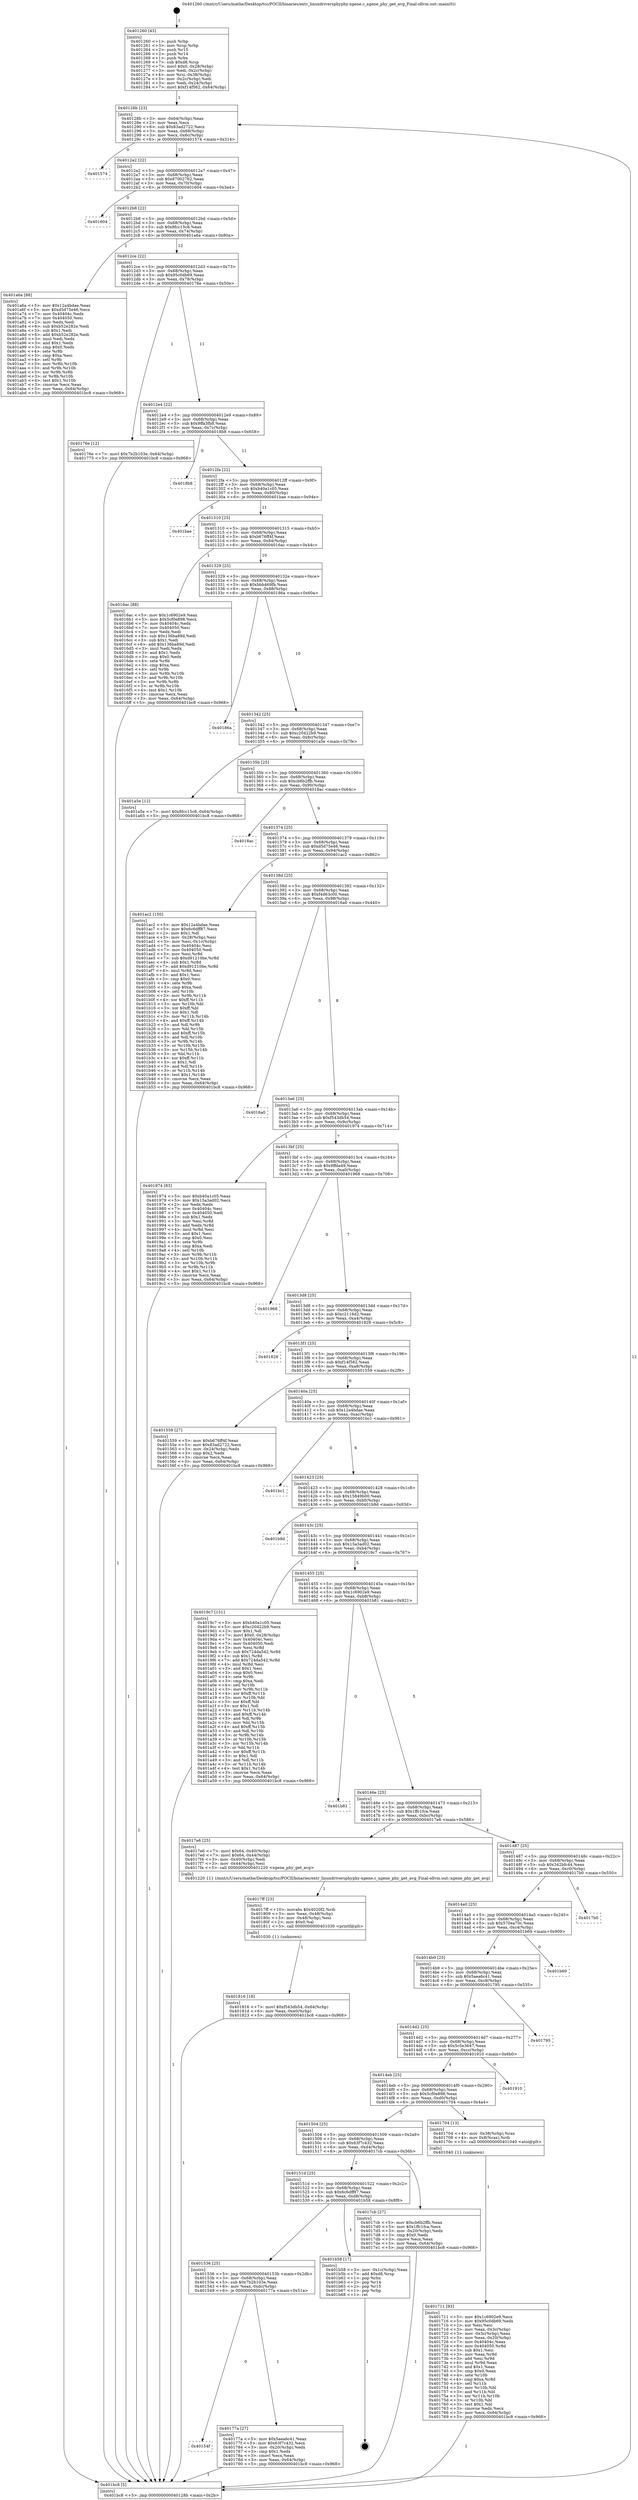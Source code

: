 digraph "0x401260" {
  label = "0x401260 (/mnt/c/Users/mathe/Desktop/tcc/POCII/binaries/extr_linuxdriversphyphy-xgene.c_xgene_phy_get_avg_Final-ollvm.out::main(0))"
  labelloc = "t"
  node[shape=record]

  Entry [label="",width=0.3,height=0.3,shape=circle,fillcolor=black,style=filled]
  "0x40128b" [label="{
     0x40128b [23]\l
     | [instrs]\l
     &nbsp;&nbsp;0x40128b \<+3\>: mov -0x64(%rbp),%eax\l
     &nbsp;&nbsp;0x40128e \<+2\>: mov %eax,%ecx\l
     &nbsp;&nbsp;0x401290 \<+6\>: sub $0x83ad2722,%ecx\l
     &nbsp;&nbsp;0x401296 \<+3\>: mov %eax,-0x68(%rbp)\l
     &nbsp;&nbsp;0x401299 \<+3\>: mov %ecx,-0x6c(%rbp)\l
     &nbsp;&nbsp;0x40129c \<+6\>: je 0000000000401574 \<main+0x314\>\l
  }"]
  "0x401574" [label="{
     0x401574\l
  }", style=dashed]
  "0x4012a2" [label="{
     0x4012a2 [22]\l
     | [instrs]\l
     &nbsp;&nbsp;0x4012a2 \<+5\>: jmp 00000000004012a7 \<main+0x47\>\l
     &nbsp;&nbsp;0x4012a7 \<+3\>: mov -0x68(%rbp),%eax\l
     &nbsp;&nbsp;0x4012aa \<+5\>: sub $0x87002762,%eax\l
     &nbsp;&nbsp;0x4012af \<+3\>: mov %eax,-0x70(%rbp)\l
     &nbsp;&nbsp;0x4012b2 \<+6\>: je 0000000000401604 \<main+0x3a4\>\l
  }"]
  Exit [label="",width=0.3,height=0.3,shape=circle,fillcolor=black,style=filled,peripheries=2]
  "0x401604" [label="{
     0x401604\l
  }", style=dashed]
  "0x4012b8" [label="{
     0x4012b8 [22]\l
     | [instrs]\l
     &nbsp;&nbsp;0x4012b8 \<+5\>: jmp 00000000004012bd \<main+0x5d\>\l
     &nbsp;&nbsp;0x4012bd \<+3\>: mov -0x68(%rbp),%eax\l
     &nbsp;&nbsp;0x4012c0 \<+5\>: sub $0x8fcc15c8,%eax\l
     &nbsp;&nbsp;0x4012c5 \<+3\>: mov %eax,-0x74(%rbp)\l
     &nbsp;&nbsp;0x4012c8 \<+6\>: je 0000000000401a6a \<main+0x80a\>\l
  }"]
  "0x401816" [label="{
     0x401816 [18]\l
     | [instrs]\l
     &nbsp;&nbsp;0x401816 \<+7\>: movl $0xf543db54,-0x64(%rbp)\l
     &nbsp;&nbsp;0x40181d \<+6\>: mov %eax,-0xe0(%rbp)\l
     &nbsp;&nbsp;0x401823 \<+5\>: jmp 0000000000401bc8 \<main+0x968\>\l
  }"]
  "0x401a6a" [label="{
     0x401a6a [88]\l
     | [instrs]\l
     &nbsp;&nbsp;0x401a6a \<+5\>: mov $0x12a4bdae,%eax\l
     &nbsp;&nbsp;0x401a6f \<+5\>: mov $0xd5d75e46,%ecx\l
     &nbsp;&nbsp;0x401a74 \<+7\>: mov 0x40404c,%edx\l
     &nbsp;&nbsp;0x401a7b \<+7\>: mov 0x404050,%esi\l
     &nbsp;&nbsp;0x401a82 \<+2\>: mov %edx,%edi\l
     &nbsp;&nbsp;0x401a84 \<+6\>: sub $0xb52e282e,%edi\l
     &nbsp;&nbsp;0x401a8a \<+3\>: sub $0x1,%edi\l
     &nbsp;&nbsp;0x401a8d \<+6\>: add $0xb52e282e,%edi\l
     &nbsp;&nbsp;0x401a93 \<+3\>: imul %edi,%edx\l
     &nbsp;&nbsp;0x401a96 \<+3\>: and $0x1,%edx\l
     &nbsp;&nbsp;0x401a99 \<+3\>: cmp $0x0,%edx\l
     &nbsp;&nbsp;0x401a9c \<+4\>: sete %r8b\l
     &nbsp;&nbsp;0x401aa0 \<+3\>: cmp $0xa,%esi\l
     &nbsp;&nbsp;0x401aa3 \<+4\>: setl %r9b\l
     &nbsp;&nbsp;0x401aa7 \<+3\>: mov %r8b,%r10b\l
     &nbsp;&nbsp;0x401aaa \<+3\>: and %r9b,%r10b\l
     &nbsp;&nbsp;0x401aad \<+3\>: xor %r9b,%r8b\l
     &nbsp;&nbsp;0x401ab0 \<+3\>: or %r8b,%r10b\l
     &nbsp;&nbsp;0x401ab3 \<+4\>: test $0x1,%r10b\l
     &nbsp;&nbsp;0x401ab7 \<+3\>: cmovne %ecx,%eax\l
     &nbsp;&nbsp;0x401aba \<+3\>: mov %eax,-0x64(%rbp)\l
     &nbsp;&nbsp;0x401abd \<+5\>: jmp 0000000000401bc8 \<main+0x968\>\l
  }"]
  "0x4012ce" [label="{
     0x4012ce [22]\l
     | [instrs]\l
     &nbsp;&nbsp;0x4012ce \<+5\>: jmp 00000000004012d3 \<main+0x73\>\l
     &nbsp;&nbsp;0x4012d3 \<+3\>: mov -0x68(%rbp),%eax\l
     &nbsp;&nbsp;0x4012d6 \<+5\>: sub $0x95c0db69,%eax\l
     &nbsp;&nbsp;0x4012db \<+3\>: mov %eax,-0x78(%rbp)\l
     &nbsp;&nbsp;0x4012de \<+6\>: je 000000000040176e \<main+0x50e\>\l
  }"]
  "0x4017ff" [label="{
     0x4017ff [23]\l
     | [instrs]\l
     &nbsp;&nbsp;0x4017ff \<+10\>: movabs $0x4020f2,%rdi\l
     &nbsp;&nbsp;0x401809 \<+3\>: mov %eax,-0x48(%rbp)\l
     &nbsp;&nbsp;0x40180c \<+3\>: mov -0x48(%rbp),%esi\l
     &nbsp;&nbsp;0x40180f \<+2\>: mov $0x0,%al\l
     &nbsp;&nbsp;0x401811 \<+5\>: call 0000000000401030 \<printf@plt\>\l
     | [calls]\l
     &nbsp;&nbsp;0x401030 \{1\} (unknown)\l
  }"]
  "0x40176e" [label="{
     0x40176e [12]\l
     | [instrs]\l
     &nbsp;&nbsp;0x40176e \<+7\>: movl $0x7b2b103e,-0x64(%rbp)\l
     &nbsp;&nbsp;0x401775 \<+5\>: jmp 0000000000401bc8 \<main+0x968\>\l
  }"]
  "0x4012e4" [label="{
     0x4012e4 [22]\l
     | [instrs]\l
     &nbsp;&nbsp;0x4012e4 \<+5\>: jmp 00000000004012e9 \<main+0x89\>\l
     &nbsp;&nbsp;0x4012e9 \<+3\>: mov -0x68(%rbp),%eax\l
     &nbsp;&nbsp;0x4012ec \<+5\>: sub $0x9ffa3fb8,%eax\l
     &nbsp;&nbsp;0x4012f1 \<+3\>: mov %eax,-0x7c(%rbp)\l
     &nbsp;&nbsp;0x4012f4 \<+6\>: je 00000000004018b8 \<main+0x658\>\l
  }"]
  "0x40154f" [label="{
     0x40154f\l
  }", style=dashed]
  "0x4018b8" [label="{
     0x4018b8\l
  }", style=dashed]
  "0x4012fa" [label="{
     0x4012fa [22]\l
     | [instrs]\l
     &nbsp;&nbsp;0x4012fa \<+5\>: jmp 00000000004012ff \<main+0x9f\>\l
     &nbsp;&nbsp;0x4012ff \<+3\>: mov -0x68(%rbp),%eax\l
     &nbsp;&nbsp;0x401302 \<+5\>: sub $0xb40a1c05,%eax\l
     &nbsp;&nbsp;0x401307 \<+3\>: mov %eax,-0x80(%rbp)\l
     &nbsp;&nbsp;0x40130a \<+6\>: je 0000000000401bae \<main+0x94e\>\l
  }"]
  "0x40177a" [label="{
     0x40177a [27]\l
     | [instrs]\l
     &nbsp;&nbsp;0x40177a \<+5\>: mov $0x5aea6c41,%eax\l
     &nbsp;&nbsp;0x40177f \<+5\>: mov $0x63f7c432,%ecx\l
     &nbsp;&nbsp;0x401784 \<+3\>: mov -0x20(%rbp),%edx\l
     &nbsp;&nbsp;0x401787 \<+3\>: cmp $0x1,%edx\l
     &nbsp;&nbsp;0x40178a \<+3\>: cmovl %ecx,%eax\l
     &nbsp;&nbsp;0x40178d \<+3\>: mov %eax,-0x64(%rbp)\l
     &nbsp;&nbsp;0x401790 \<+5\>: jmp 0000000000401bc8 \<main+0x968\>\l
  }"]
  "0x401bae" [label="{
     0x401bae\l
  }", style=dashed]
  "0x401310" [label="{
     0x401310 [25]\l
     | [instrs]\l
     &nbsp;&nbsp;0x401310 \<+5\>: jmp 0000000000401315 \<main+0xb5\>\l
     &nbsp;&nbsp;0x401315 \<+3\>: mov -0x68(%rbp),%eax\l
     &nbsp;&nbsp;0x401318 \<+5\>: sub $0xb676ff4f,%eax\l
     &nbsp;&nbsp;0x40131d \<+6\>: mov %eax,-0x84(%rbp)\l
     &nbsp;&nbsp;0x401323 \<+6\>: je 00000000004016ac \<main+0x44c\>\l
  }"]
  "0x401536" [label="{
     0x401536 [25]\l
     | [instrs]\l
     &nbsp;&nbsp;0x401536 \<+5\>: jmp 000000000040153b \<main+0x2db\>\l
     &nbsp;&nbsp;0x40153b \<+3\>: mov -0x68(%rbp),%eax\l
     &nbsp;&nbsp;0x40153e \<+5\>: sub $0x7b2b103e,%eax\l
     &nbsp;&nbsp;0x401543 \<+6\>: mov %eax,-0xdc(%rbp)\l
     &nbsp;&nbsp;0x401549 \<+6\>: je 000000000040177a \<main+0x51a\>\l
  }"]
  "0x4016ac" [label="{
     0x4016ac [88]\l
     | [instrs]\l
     &nbsp;&nbsp;0x4016ac \<+5\>: mov $0x1c6902e9,%eax\l
     &nbsp;&nbsp;0x4016b1 \<+5\>: mov $0x5cf0e898,%ecx\l
     &nbsp;&nbsp;0x4016b6 \<+7\>: mov 0x40404c,%edx\l
     &nbsp;&nbsp;0x4016bd \<+7\>: mov 0x404050,%esi\l
     &nbsp;&nbsp;0x4016c4 \<+2\>: mov %edx,%edi\l
     &nbsp;&nbsp;0x4016c6 \<+6\>: sub $0x136ba89d,%edi\l
     &nbsp;&nbsp;0x4016cc \<+3\>: sub $0x1,%edi\l
     &nbsp;&nbsp;0x4016cf \<+6\>: add $0x136ba89d,%edi\l
     &nbsp;&nbsp;0x4016d5 \<+3\>: imul %edi,%edx\l
     &nbsp;&nbsp;0x4016d8 \<+3\>: and $0x1,%edx\l
     &nbsp;&nbsp;0x4016db \<+3\>: cmp $0x0,%edx\l
     &nbsp;&nbsp;0x4016de \<+4\>: sete %r8b\l
     &nbsp;&nbsp;0x4016e2 \<+3\>: cmp $0xa,%esi\l
     &nbsp;&nbsp;0x4016e5 \<+4\>: setl %r9b\l
     &nbsp;&nbsp;0x4016e9 \<+3\>: mov %r8b,%r10b\l
     &nbsp;&nbsp;0x4016ec \<+3\>: and %r9b,%r10b\l
     &nbsp;&nbsp;0x4016ef \<+3\>: xor %r9b,%r8b\l
     &nbsp;&nbsp;0x4016f2 \<+3\>: or %r8b,%r10b\l
     &nbsp;&nbsp;0x4016f5 \<+4\>: test $0x1,%r10b\l
     &nbsp;&nbsp;0x4016f9 \<+3\>: cmovne %ecx,%eax\l
     &nbsp;&nbsp;0x4016fc \<+3\>: mov %eax,-0x64(%rbp)\l
     &nbsp;&nbsp;0x4016ff \<+5\>: jmp 0000000000401bc8 \<main+0x968\>\l
  }"]
  "0x401329" [label="{
     0x401329 [25]\l
     | [instrs]\l
     &nbsp;&nbsp;0x401329 \<+5\>: jmp 000000000040132e \<main+0xce\>\l
     &nbsp;&nbsp;0x40132e \<+3\>: mov -0x68(%rbp),%eax\l
     &nbsp;&nbsp;0x401331 \<+5\>: sub $0xbbb469fb,%eax\l
     &nbsp;&nbsp;0x401336 \<+6\>: mov %eax,-0x88(%rbp)\l
     &nbsp;&nbsp;0x40133c \<+6\>: je 000000000040186a \<main+0x60a\>\l
  }"]
  "0x401b58" [label="{
     0x401b58 [17]\l
     | [instrs]\l
     &nbsp;&nbsp;0x401b58 \<+3\>: mov -0x1c(%rbp),%eax\l
     &nbsp;&nbsp;0x401b5b \<+7\>: add $0xd8,%rsp\l
     &nbsp;&nbsp;0x401b62 \<+1\>: pop %rbx\l
     &nbsp;&nbsp;0x401b63 \<+2\>: pop %r14\l
     &nbsp;&nbsp;0x401b65 \<+2\>: pop %r15\l
     &nbsp;&nbsp;0x401b67 \<+1\>: pop %rbp\l
     &nbsp;&nbsp;0x401b68 \<+1\>: ret\l
  }"]
  "0x40186a" [label="{
     0x40186a\l
  }", style=dashed]
  "0x401342" [label="{
     0x401342 [25]\l
     | [instrs]\l
     &nbsp;&nbsp;0x401342 \<+5\>: jmp 0000000000401347 \<main+0xe7\>\l
     &nbsp;&nbsp;0x401347 \<+3\>: mov -0x68(%rbp),%eax\l
     &nbsp;&nbsp;0x40134a \<+5\>: sub $0xc20422b9,%eax\l
     &nbsp;&nbsp;0x40134f \<+6\>: mov %eax,-0x8c(%rbp)\l
     &nbsp;&nbsp;0x401355 \<+6\>: je 0000000000401a5e \<main+0x7fe\>\l
  }"]
  "0x40151d" [label="{
     0x40151d [25]\l
     | [instrs]\l
     &nbsp;&nbsp;0x40151d \<+5\>: jmp 0000000000401522 \<main+0x2c2\>\l
     &nbsp;&nbsp;0x401522 \<+3\>: mov -0x68(%rbp),%eax\l
     &nbsp;&nbsp;0x401525 \<+5\>: sub $0x6c6dff87,%eax\l
     &nbsp;&nbsp;0x40152a \<+6\>: mov %eax,-0xd8(%rbp)\l
     &nbsp;&nbsp;0x401530 \<+6\>: je 0000000000401b58 \<main+0x8f8\>\l
  }"]
  "0x401a5e" [label="{
     0x401a5e [12]\l
     | [instrs]\l
     &nbsp;&nbsp;0x401a5e \<+7\>: movl $0x8fcc15c8,-0x64(%rbp)\l
     &nbsp;&nbsp;0x401a65 \<+5\>: jmp 0000000000401bc8 \<main+0x968\>\l
  }"]
  "0x40135b" [label="{
     0x40135b [25]\l
     | [instrs]\l
     &nbsp;&nbsp;0x40135b \<+5\>: jmp 0000000000401360 \<main+0x100\>\l
     &nbsp;&nbsp;0x401360 \<+3\>: mov -0x68(%rbp),%eax\l
     &nbsp;&nbsp;0x401363 \<+5\>: sub $0xcb6b2ffb,%eax\l
     &nbsp;&nbsp;0x401368 \<+6\>: mov %eax,-0x90(%rbp)\l
     &nbsp;&nbsp;0x40136e \<+6\>: je 00000000004018ac \<main+0x64c\>\l
  }"]
  "0x4017cb" [label="{
     0x4017cb [27]\l
     | [instrs]\l
     &nbsp;&nbsp;0x4017cb \<+5\>: mov $0xcb6b2ffb,%eax\l
     &nbsp;&nbsp;0x4017d0 \<+5\>: mov $0x1ffc1fca,%ecx\l
     &nbsp;&nbsp;0x4017d5 \<+3\>: mov -0x20(%rbp),%edx\l
     &nbsp;&nbsp;0x4017d8 \<+3\>: cmp $0x0,%edx\l
     &nbsp;&nbsp;0x4017db \<+3\>: cmove %ecx,%eax\l
     &nbsp;&nbsp;0x4017de \<+3\>: mov %eax,-0x64(%rbp)\l
     &nbsp;&nbsp;0x4017e1 \<+5\>: jmp 0000000000401bc8 \<main+0x968\>\l
  }"]
  "0x4018ac" [label="{
     0x4018ac\l
  }", style=dashed]
  "0x401374" [label="{
     0x401374 [25]\l
     | [instrs]\l
     &nbsp;&nbsp;0x401374 \<+5\>: jmp 0000000000401379 \<main+0x119\>\l
     &nbsp;&nbsp;0x401379 \<+3\>: mov -0x68(%rbp),%eax\l
     &nbsp;&nbsp;0x40137c \<+5\>: sub $0xd5d75e46,%eax\l
     &nbsp;&nbsp;0x401381 \<+6\>: mov %eax,-0x94(%rbp)\l
     &nbsp;&nbsp;0x401387 \<+6\>: je 0000000000401ac2 \<main+0x862\>\l
  }"]
  "0x401711" [label="{
     0x401711 [93]\l
     | [instrs]\l
     &nbsp;&nbsp;0x401711 \<+5\>: mov $0x1c6902e9,%ecx\l
     &nbsp;&nbsp;0x401716 \<+5\>: mov $0x95c0db69,%edx\l
     &nbsp;&nbsp;0x40171b \<+2\>: xor %esi,%esi\l
     &nbsp;&nbsp;0x40171d \<+3\>: mov %eax,-0x3c(%rbp)\l
     &nbsp;&nbsp;0x401720 \<+3\>: mov -0x3c(%rbp),%eax\l
     &nbsp;&nbsp;0x401723 \<+3\>: mov %eax,-0x20(%rbp)\l
     &nbsp;&nbsp;0x401726 \<+7\>: mov 0x40404c,%eax\l
     &nbsp;&nbsp;0x40172d \<+8\>: mov 0x404050,%r8d\l
     &nbsp;&nbsp;0x401735 \<+3\>: sub $0x1,%esi\l
     &nbsp;&nbsp;0x401738 \<+3\>: mov %eax,%r9d\l
     &nbsp;&nbsp;0x40173b \<+3\>: add %esi,%r9d\l
     &nbsp;&nbsp;0x40173e \<+4\>: imul %r9d,%eax\l
     &nbsp;&nbsp;0x401742 \<+3\>: and $0x1,%eax\l
     &nbsp;&nbsp;0x401745 \<+3\>: cmp $0x0,%eax\l
     &nbsp;&nbsp;0x401748 \<+4\>: sete %r10b\l
     &nbsp;&nbsp;0x40174c \<+4\>: cmp $0xa,%r8d\l
     &nbsp;&nbsp;0x401750 \<+4\>: setl %r11b\l
     &nbsp;&nbsp;0x401754 \<+3\>: mov %r10b,%bl\l
     &nbsp;&nbsp;0x401757 \<+3\>: and %r11b,%bl\l
     &nbsp;&nbsp;0x40175a \<+3\>: xor %r11b,%r10b\l
     &nbsp;&nbsp;0x40175d \<+3\>: or %r10b,%bl\l
     &nbsp;&nbsp;0x401760 \<+3\>: test $0x1,%bl\l
     &nbsp;&nbsp;0x401763 \<+3\>: cmovne %edx,%ecx\l
     &nbsp;&nbsp;0x401766 \<+3\>: mov %ecx,-0x64(%rbp)\l
     &nbsp;&nbsp;0x401769 \<+5\>: jmp 0000000000401bc8 \<main+0x968\>\l
  }"]
  "0x401ac2" [label="{
     0x401ac2 [150]\l
     | [instrs]\l
     &nbsp;&nbsp;0x401ac2 \<+5\>: mov $0x12a4bdae,%eax\l
     &nbsp;&nbsp;0x401ac7 \<+5\>: mov $0x6c6dff87,%ecx\l
     &nbsp;&nbsp;0x401acc \<+2\>: mov $0x1,%dl\l
     &nbsp;&nbsp;0x401ace \<+3\>: mov -0x28(%rbp),%esi\l
     &nbsp;&nbsp;0x401ad1 \<+3\>: mov %esi,-0x1c(%rbp)\l
     &nbsp;&nbsp;0x401ad4 \<+7\>: mov 0x40404c,%esi\l
     &nbsp;&nbsp;0x401adb \<+7\>: mov 0x404050,%edi\l
     &nbsp;&nbsp;0x401ae2 \<+3\>: mov %esi,%r8d\l
     &nbsp;&nbsp;0x401ae5 \<+7\>: sub $0xd91210be,%r8d\l
     &nbsp;&nbsp;0x401aec \<+4\>: sub $0x1,%r8d\l
     &nbsp;&nbsp;0x401af0 \<+7\>: add $0xd91210be,%r8d\l
     &nbsp;&nbsp;0x401af7 \<+4\>: imul %r8d,%esi\l
     &nbsp;&nbsp;0x401afb \<+3\>: and $0x1,%esi\l
     &nbsp;&nbsp;0x401afe \<+3\>: cmp $0x0,%esi\l
     &nbsp;&nbsp;0x401b01 \<+4\>: sete %r9b\l
     &nbsp;&nbsp;0x401b05 \<+3\>: cmp $0xa,%edi\l
     &nbsp;&nbsp;0x401b08 \<+4\>: setl %r10b\l
     &nbsp;&nbsp;0x401b0c \<+3\>: mov %r9b,%r11b\l
     &nbsp;&nbsp;0x401b0f \<+4\>: xor $0xff,%r11b\l
     &nbsp;&nbsp;0x401b13 \<+3\>: mov %r10b,%bl\l
     &nbsp;&nbsp;0x401b16 \<+3\>: xor $0xff,%bl\l
     &nbsp;&nbsp;0x401b19 \<+3\>: xor $0x1,%dl\l
     &nbsp;&nbsp;0x401b1c \<+3\>: mov %r11b,%r14b\l
     &nbsp;&nbsp;0x401b1f \<+4\>: and $0xff,%r14b\l
     &nbsp;&nbsp;0x401b23 \<+3\>: and %dl,%r9b\l
     &nbsp;&nbsp;0x401b26 \<+3\>: mov %bl,%r15b\l
     &nbsp;&nbsp;0x401b29 \<+4\>: and $0xff,%r15b\l
     &nbsp;&nbsp;0x401b2d \<+3\>: and %dl,%r10b\l
     &nbsp;&nbsp;0x401b30 \<+3\>: or %r9b,%r14b\l
     &nbsp;&nbsp;0x401b33 \<+3\>: or %r10b,%r15b\l
     &nbsp;&nbsp;0x401b36 \<+3\>: xor %r15b,%r14b\l
     &nbsp;&nbsp;0x401b39 \<+3\>: or %bl,%r11b\l
     &nbsp;&nbsp;0x401b3c \<+4\>: xor $0xff,%r11b\l
     &nbsp;&nbsp;0x401b40 \<+3\>: or $0x1,%dl\l
     &nbsp;&nbsp;0x401b43 \<+3\>: and %dl,%r11b\l
     &nbsp;&nbsp;0x401b46 \<+3\>: or %r11b,%r14b\l
     &nbsp;&nbsp;0x401b49 \<+4\>: test $0x1,%r14b\l
     &nbsp;&nbsp;0x401b4d \<+3\>: cmovne %ecx,%eax\l
     &nbsp;&nbsp;0x401b50 \<+3\>: mov %eax,-0x64(%rbp)\l
     &nbsp;&nbsp;0x401b53 \<+5\>: jmp 0000000000401bc8 \<main+0x968\>\l
  }"]
  "0x40138d" [label="{
     0x40138d [25]\l
     | [instrs]\l
     &nbsp;&nbsp;0x40138d \<+5\>: jmp 0000000000401392 \<main+0x132\>\l
     &nbsp;&nbsp;0x401392 \<+3\>: mov -0x68(%rbp),%eax\l
     &nbsp;&nbsp;0x401395 \<+5\>: sub $0xf4d63c00,%eax\l
     &nbsp;&nbsp;0x40139a \<+6\>: mov %eax,-0x98(%rbp)\l
     &nbsp;&nbsp;0x4013a0 \<+6\>: je 00000000004016a0 \<main+0x440\>\l
  }"]
  "0x401504" [label="{
     0x401504 [25]\l
     | [instrs]\l
     &nbsp;&nbsp;0x401504 \<+5\>: jmp 0000000000401509 \<main+0x2a9\>\l
     &nbsp;&nbsp;0x401509 \<+3\>: mov -0x68(%rbp),%eax\l
     &nbsp;&nbsp;0x40150c \<+5\>: sub $0x63f7c432,%eax\l
     &nbsp;&nbsp;0x401511 \<+6\>: mov %eax,-0xd4(%rbp)\l
     &nbsp;&nbsp;0x401517 \<+6\>: je 00000000004017cb \<main+0x56b\>\l
  }"]
  "0x4016a0" [label="{
     0x4016a0\l
  }", style=dashed]
  "0x4013a6" [label="{
     0x4013a6 [25]\l
     | [instrs]\l
     &nbsp;&nbsp;0x4013a6 \<+5\>: jmp 00000000004013ab \<main+0x14b\>\l
     &nbsp;&nbsp;0x4013ab \<+3\>: mov -0x68(%rbp),%eax\l
     &nbsp;&nbsp;0x4013ae \<+5\>: sub $0xf543db54,%eax\l
     &nbsp;&nbsp;0x4013b3 \<+6\>: mov %eax,-0x9c(%rbp)\l
     &nbsp;&nbsp;0x4013b9 \<+6\>: je 0000000000401974 \<main+0x714\>\l
  }"]
  "0x401704" [label="{
     0x401704 [13]\l
     | [instrs]\l
     &nbsp;&nbsp;0x401704 \<+4\>: mov -0x38(%rbp),%rax\l
     &nbsp;&nbsp;0x401708 \<+4\>: mov 0x8(%rax),%rdi\l
     &nbsp;&nbsp;0x40170c \<+5\>: call 0000000000401040 \<atoi@plt\>\l
     | [calls]\l
     &nbsp;&nbsp;0x401040 \{1\} (unknown)\l
  }"]
  "0x401974" [label="{
     0x401974 [83]\l
     | [instrs]\l
     &nbsp;&nbsp;0x401974 \<+5\>: mov $0xb40a1c05,%eax\l
     &nbsp;&nbsp;0x401979 \<+5\>: mov $0x15a3ad02,%ecx\l
     &nbsp;&nbsp;0x40197e \<+2\>: xor %edx,%edx\l
     &nbsp;&nbsp;0x401980 \<+7\>: mov 0x40404c,%esi\l
     &nbsp;&nbsp;0x401987 \<+7\>: mov 0x404050,%edi\l
     &nbsp;&nbsp;0x40198e \<+3\>: sub $0x1,%edx\l
     &nbsp;&nbsp;0x401991 \<+3\>: mov %esi,%r8d\l
     &nbsp;&nbsp;0x401994 \<+3\>: add %edx,%r8d\l
     &nbsp;&nbsp;0x401997 \<+4\>: imul %r8d,%esi\l
     &nbsp;&nbsp;0x40199b \<+3\>: and $0x1,%esi\l
     &nbsp;&nbsp;0x40199e \<+3\>: cmp $0x0,%esi\l
     &nbsp;&nbsp;0x4019a1 \<+4\>: sete %r9b\l
     &nbsp;&nbsp;0x4019a5 \<+3\>: cmp $0xa,%edi\l
     &nbsp;&nbsp;0x4019a8 \<+4\>: setl %r10b\l
     &nbsp;&nbsp;0x4019ac \<+3\>: mov %r9b,%r11b\l
     &nbsp;&nbsp;0x4019af \<+3\>: and %r10b,%r11b\l
     &nbsp;&nbsp;0x4019b2 \<+3\>: xor %r10b,%r9b\l
     &nbsp;&nbsp;0x4019b5 \<+3\>: or %r9b,%r11b\l
     &nbsp;&nbsp;0x4019b8 \<+4\>: test $0x1,%r11b\l
     &nbsp;&nbsp;0x4019bc \<+3\>: cmovne %ecx,%eax\l
     &nbsp;&nbsp;0x4019bf \<+3\>: mov %eax,-0x64(%rbp)\l
     &nbsp;&nbsp;0x4019c2 \<+5\>: jmp 0000000000401bc8 \<main+0x968\>\l
  }"]
  "0x4013bf" [label="{
     0x4013bf [25]\l
     | [instrs]\l
     &nbsp;&nbsp;0x4013bf \<+5\>: jmp 00000000004013c4 \<main+0x164\>\l
     &nbsp;&nbsp;0x4013c4 \<+3\>: mov -0x68(%rbp),%eax\l
     &nbsp;&nbsp;0x4013c7 \<+5\>: sub $0x9ffda49,%eax\l
     &nbsp;&nbsp;0x4013cc \<+6\>: mov %eax,-0xa0(%rbp)\l
     &nbsp;&nbsp;0x4013d2 \<+6\>: je 0000000000401968 \<main+0x708\>\l
  }"]
  "0x4014eb" [label="{
     0x4014eb [25]\l
     | [instrs]\l
     &nbsp;&nbsp;0x4014eb \<+5\>: jmp 00000000004014f0 \<main+0x290\>\l
     &nbsp;&nbsp;0x4014f0 \<+3\>: mov -0x68(%rbp),%eax\l
     &nbsp;&nbsp;0x4014f3 \<+5\>: sub $0x5cf0e898,%eax\l
     &nbsp;&nbsp;0x4014f8 \<+6\>: mov %eax,-0xd0(%rbp)\l
     &nbsp;&nbsp;0x4014fe \<+6\>: je 0000000000401704 \<main+0x4a4\>\l
  }"]
  "0x401968" [label="{
     0x401968\l
  }", style=dashed]
  "0x4013d8" [label="{
     0x4013d8 [25]\l
     | [instrs]\l
     &nbsp;&nbsp;0x4013d8 \<+5\>: jmp 00000000004013dd \<main+0x17d\>\l
     &nbsp;&nbsp;0x4013dd \<+3\>: mov -0x68(%rbp),%eax\l
     &nbsp;&nbsp;0x4013e0 \<+5\>: sub $0xc2116d2,%eax\l
     &nbsp;&nbsp;0x4013e5 \<+6\>: mov %eax,-0xa4(%rbp)\l
     &nbsp;&nbsp;0x4013eb \<+6\>: je 0000000000401828 \<main+0x5c8\>\l
  }"]
  "0x401910" [label="{
     0x401910\l
  }", style=dashed]
  "0x401828" [label="{
     0x401828\l
  }", style=dashed]
  "0x4013f1" [label="{
     0x4013f1 [25]\l
     | [instrs]\l
     &nbsp;&nbsp;0x4013f1 \<+5\>: jmp 00000000004013f6 \<main+0x196\>\l
     &nbsp;&nbsp;0x4013f6 \<+3\>: mov -0x68(%rbp),%eax\l
     &nbsp;&nbsp;0x4013f9 \<+5\>: sub $0xf14f562,%eax\l
     &nbsp;&nbsp;0x4013fe \<+6\>: mov %eax,-0xa8(%rbp)\l
     &nbsp;&nbsp;0x401404 \<+6\>: je 0000000000401559 \<main+0x2f9\>\l
  }"]
  "0x4014d2" [label="{
     0x4014d2 [25]\l
     | [instrs]\l
     &nbsp;&nbsp;0x4014d2 \<+5\>: jmp 00000000004014d7 \<main+0x277\>\l
     &nbsp;&nbsp;0x4014d7 \<+3\>: mov -0x68(%rbp),%eax\l
     &nbsp;&nbsp;0x4014da \<+5\>: sub $0x5c5e3647,%eax\l
     &nbsp;&nbsp;0x4014df \<+6\>: mov %eax,-0xcc(%rbp)\l
     &nbsp;&nbsp;0x4014e5 \<+6\>: je 0000000000401910 \<main+0x6b0\>\l
  }"]
  "0x401559" [label="{
     0x401559 [27]\l
     | [instrs]\l
     &nbsp;&nbsp;0x401559 \<+5\>: mov $0xb676ff4f,%eax\l
     &nbsp;&nbsp;0x40155e \<+5\>: mov $0x83ad2722,%ecx\l
     &nbsp;&nbsp;0x401563 \<+3\>: mov -0x24(%rbp),%edx\l
     &nbsp;&nbsp;0x401566 \<+3\>: cmp $0x2,%edx\l
     &nbsp;&nbsp;0x401569 \<+3\>: cmovne %ecx,%eax\l
     &nbsp;&nbsp;0x40156c \<+3\>: mov %eax,-0x64(%rbp)\l
     &nbsp;&nbsp;0x40156f \<+5\>: jmp 0000000000401bc8 \<main+0x968\>\l
  }"]
  "0x40140a" [label="{
     0x40140a [25]\l
     | [instrs]\l
     &nbsp;&nbsp;0x40140a \<+5\>: jmp 000000000040140f \<main+0x1af\>\l
     &nbsp;&nbsp;0x40140f \<+3\>: mov -0x68(%rbp),%eax\l
     &nbsp;&nbsp;0x401412 \<+5\>: sub $0x12a4bdae,%eax\l
     &nbsp;&nbsp;0x401417 \<+6\>: mov %eax,-0xac(%rbp)\l
     &nbsp;&nbsp;0x40141d \<+6\>: je 0000000000401bc1 \<main+0x961\>\l
  }"]
  "0x401bc8" [label="{
     0x401bc8 [5]\l
     | [instrs]\l
     &nbsp;&nbsp;0x401bc8 \<+5\>: jmp 000000000040128b \<main+0x2b\>\l
  }"]
  "0x401260" [label="{
     0x401260 [43]\l
     | [instrs]\l
     &nbsp;&nbsp;0x401260 \<+1\>: push %rbp\l
     &nbsp;&nbsp;0x401261 \<+3\>: mov %rsp,%rbp\l
     &nbsp;&nbsp;0x401264 \<+2\>: push %r15\l
     &nbsp;&nbsp;0x401266 \<+2\>: push %r14\l
     &nbsp;&nbsp;0x401268 \<+1\>: push %rbx\l
     &nbsp;&nbsp;0x401269 \<+7\>: sub $0xd8,%rsp\l
     &nbsp;&nbsp;0x401270 \<+7\>: movl $0x0,-0x28(%rbp)\l
     &nbsp;&nbsp;0x401277 \<+3\>: mov %edi,-0x2c(%rbp)\l
     &nbsp;&nbsp;0x40127a \<+4\>: mov %rsi,-0x38(%rbp)\l
     &nbsp;&nbsp;0x40127e \<+3\>: mov -0x2c(%rbp),%edi\l
     &nbsp;&nbsp;0x401281 \<+3\>: mov %edi,-0x24(%rbp)\l
     &nbsp;&nbsp;0x401284 \<+7\>: movl $0xf14f562,-0x64(%rbp)\l
  }"]
  "0x401795" [label="{
     0x401795\l
  }", style=dashed]
  "0x401bc1" [label="{
     0x401bc1\l
  }", style=dashed]
  "0x401423" [label="{
     0x401423 [25]\l
     | [instrs]\l
     &nbsp;&nbsp;0x401423 \<+5\>: jmp 0000000000401428 \<main+0x1c8\>\l
     &nbsp;&nbsp;0x401428 \<+3\>: mov -0x68(%rbp),%eax\l
     &nbsp;&nbsp;0x40142b \<+5\>: sub $0x15849b00,%eax\l
     &nbsp;&nbsp;0x401430 \<+6\>: mov %eax,-0xb0(%rbp)\l
     &nbsp;&nbsp;0x401436 \<+6\>: je 0000000000401b9d \<main+0x93d\>\l
  }"]
  "0x4014b9" [label="{
     0x4014b9 [25]\l
     | [instrs]\l
     &nbsp;&nbsp;0x4014b9 \<+5\>: jmp 00000000004014be \<main+0x25e\>\l
     &nbsp;&nbsp;0x4014be \<+3\>: mov -0x68(%rbp),%eax\l
     &nbsp;&nbsp;0x4014c1 \<+5\>: sub $0x5aea6c41,%eax\l
     &nbsp;&nbsp;0x4014c6 \<+6\>: mov %eax,-0xc8(%rbp)\l
     &nbsp;&nbsp;0x4014cc \<+6\>: je 0000000000401795 \<main+0x535\>\l
  }"]
  "0x401b9d" [label="{
     0x401b9d\l
  }", style=dashed]
  "0x40143c" [label="{
     0x40143c [25]\l
     | [instrs]\l
     &nbsp;&nbsp;0x40143c \<+5\>: jmp 0000000000401441 \<main+0x1e1\>\l
     &nbsp;&nbsp;0x401441 \<+3\>: mov -0x68(%rbp),%eax\l
     &nbsp;&nbsp;0x401444 \<+5\>: sub $0x15a3ad02,%eax\l
     &nbsp;&nbsp;0x401449 \<+6\>: mov %eax,-0xb4(%rbp)\l
     &nbsp;&nbsp;0x40144f \<+6\>: je 00000000004019c7 \<main+0x767\>\l
  }"]
  "0x401b69" [label="{
     0x401b69\l
  }", style=dashed]
  "0x4019c7" [label="{
     0x4019c7 [151]\l
     | [instrs]\l
     &nbsp;&nbsp;0x4019c7 \<+5\>: mov $0xb40a1c05,%eax\l
     &nbsp;&nbsp;0x4019cc \<+5\>: mov $0xc20422b9,%ecx\l
     &nbsp;&nbsp;0x4019d1 \<+2\>: mov $0x1,%dl\l
     &nbsp;&nbsp;0x4019d3 \<+7\>: movl $0x0,-0x28(%rbp)\l
     &nbsp;&nbsp;0x4019da \<+7\>: mov 0x40404c,%esi\l
     &nbsp;&nbsp;0x4019e1 \<+7\>: mov 0x404050,%edi\l
     &nbsp;&nbsp;0x4019e8 \<+3\>: mov %esi,%r8d\l
     &nbsp;&nbsp;0x4019eb \<+7\>: sub $0x724da542,%r8d\l
     &nbsp;&nbsp;0x4019f2 \<+4\>: sub $0x1,%r8d\l
     &nbsp;&nbsp;0x4019f6 \<+7\>: add $0x724da542,%r8d\l
     &nbsp;&nbsp;0x4019fd \<+4\>: imul %r8d,%esi\l
     &nbsp;&nbsp;0x401a01 \<+3\>: and $0x1,%esi\l
     &nbsp;&nbsp;0x401a04 \<+3\>: cmp $0x0,%esi\l
     &nbsp;&nbsp;0x401a07 \<+4\>: sete %r9b\l
     &nbsp;&nbsp;0x401a0b \<+3\>: cmp $0xa,%edi\l
     &nbsp;&nbsp;0x401a0e \<+4\>: setl %r10b\l
     &nbsp;&nbsp;0x401a12 \<+3\>: mov %r9b,%r11b\l
     &nbsp;&nbsp;0x401a15 \<+4\>: xor $0xff,%r11b\l
     &nbsp;&nbsp;0x401a19 \<+3\>: mov %r10b,%bl\l
     &nbsp;&nbsp;0x401a1c \<+3\>: xor $0xff,%bl\l
     &nbsp;&nbsp;0x401a1f \<+3\>: xor $0x1,%dl\l
     &nbsp;&nbsp;0x401a22 \<+3\>: mov %r11b,%r14b\l
     &nbsp;&nbsp;0x401a25 \<+4\>: and $0xff,%r14b\l
     &nbsp;&nbsp;0x401a29 \<+3\>: and %dl,%r9b\l
     &nbsp;&nbsp;0x401a2c \<+3\>: mov %bl,%r15b\l
     &nbsp;&nbsp;0x401a2f \<+4\>: and $0xff,%r15b\l
     &nbsp;&nbsp;0x401a33 \<+3\>: and %dl,%r10b\l
     &nbsp;&nbsp;0x401a36 \<+3\>: or %r9b,%r14b\l
     &nbsp;&nbsp;0x401a39 \<+3\>: or %r10b,%r15b\l
     &nbsp;&nbsp;0x401a3c \<+3\>: xor %r15b,%r14b\l
     &nbsp;&nbsp;0x401a3f \<+3\>: or %bl,%r11b\l
     &nbsp;&nbsp;0x401a42 \<+4\>: xor $0xff,%r11b\l
     &nbsp;&nbsp;0x401a46 \<+3\>: or $0x1,%dl\l
     &nbsp;&nbsp;0x401a49 \<+3\>: and %dl,%r11b\l
     &nbsp;&nbsp;0x401a4c \<+3\>: or %r11b,%r14b\l
     &nbsp;&nbsp;0x401a4f \<+4\>: test $0x1,%r14b\l
     &nbsp;&nbsp;0x401a53 \<+3\>: cmovne %ecx,%eax\l
     &nbsp;&nbsp;0x401a56 \<+3\>: mov %eax,-0x64(%rbp)\l
     &nbsp;&nbsp;0x401a59 \<+5\>: jmp 0000000000401bc8 \<main+0x968\>\l
  }"]
  "0x401455" [label="{
     0x401455 [25]\l
     | [instrs]\l
     &nbsp;&nbsp;0x401455 \<+5\>: jmp 000000000040145a \<main+0x1fa\>\l
     &nbsp;&nbsp;0x40145a \<+3\>: mov -0x68(%rbp),%eax\l
     &nbsp;&nbsp;0x40145d \<+5\>: sub $0x1c6902e9,%eax\l
     &nbsp;&nbsp;0x401462 \<+6\>: mov %eax,-0xb8(%rbp)\l
     &nbsp;&nbsp;0x401468 \<+6\>: je 0000000000401b81 \<main+0x921\>\l
  }"]
  "0x4014a0" [label="{
     0x4014a0 [25]\l
     | [instrs]\l
     &nbsp;&nbsp;0x4014a0 \<+5\>: jmp 00000000004014a5 \<main+0x245\>\l
     &nbsp;&nbsp;0x4014a5 \<+3\>: mov -0x68(%rbp),%eax\l
     &nbsp;&nbsp;0x4014a8 \<+5\>: sub $0x570ea70c,%eax\l
     &nbsp;&nbsp;0x4014ad \<+6\>: mov %eax,-0xc4(%rbp)\l
     &nbsp;&nbsp;0x4014b3 \<+6\>: je 0000000000401b69 \<main+0x909\>\l
  }"]
  "0x401b81" [label="{
     0x401b81\l
  }", style=dashed]
  "0x40146e" [label="{
     0x40146e [25]\l
     | [instrs]\l
     &nbsp;&nbsp;0x40146e \<+5\>: jmp 0000000000401473 \<main+0x213\>\l
     &nbsp;&nbsp;0x401473 \<+3\>: mov -0x68(%rbp),%eax\l
     &nbsp;&nbsp;0x401476 \<+5\>: sub $0x1ffc1fca,%eax\l
     &nbsp;&nbsp;0x40147b \<+6\>: mov %eax,-0xbc(%rbp)\l
     &nbsp;&nbsp;0x401481 \<+6\>: je 00000000004017e6 \<main+0x586\>\l
  }"]
  "0x4017b0" [label="{
     0x4017b0\l
  }", style=dashed]
  "0x4017e6" [label="{
     0x4017e6 [25]\l
     | [instrs]\l
     &nbsp;&nbsp;0x4017e6 \<+7\>: movl $0x64,-0x40(%rbp)\l
     &nbsp;&nbsp;0x4017ed \<+7\>: movl $0x64,-0x44(%rbp)\l
     &nbsp;&nbsp;0x4017f4 \<+3\>: mov -0x40(%rbp),%edi\l
     &nbsp;&nbsp;0x4017f7 \<+3\>: mov -0x44(%rbp),%esi\l
     &nbsp;&nbsp;0x4017fa \<+5\>: call 0000000000401220 \<xgene_phy_get_avg\>\l
     | [calls]\l
     &nbsp;&nbsp;0x401220 \{1\} (/mnt/c/Users/mathe/Desktop/tcc/POCII/binaries/extr_linuxdriversphyphy-xgene.c_xgene_phy_get_avg_Final-ollvm.out::xgene_phy_get_avg)\l
  }"]
  "0x401487" [label="{
     0x401487 [25]\l
     | [instrs]\l
     &nbsp;&nbsp;0x401487 \<+5\>: jmp 000000000040148c \<main+0x22c\>\l
     &nbsp;&nbsp;0x40148c \<+3\>: mov -0x68(%rbp),%eax\l
     &nbsp;&nbsp;0x40148f \<+5\>: sub $0x342bfc44,%eax\l
     &nbsp;&nbsp;0x401494 \<+6\>: mov %eax,-0xc0(%rbp)\l
     &nbsp;&nbsp;0x40149a \<+6\>: je 00000000004017b0 \<main+0x550\>\l
  }"]
  Entry -> "0x401260" [label=" 1"]
  "0x40128b" -> "0x401574" [label=" 0"]
  "0x40128b" -> "0x4012a2" [label=" 13"]
  "0x401b58" -> Exit [label=" 1"]
  "0x4012a2" -> "0x401604" [label=" 0"]
  "0x4012a2" -> "0x4012b8" [label=" 13"]
  "0x401ac2" -> "0x401bc8" [label=" 1"]
  "0x4012b8" -> "0x401a6a" [label=" 1"]
  "0x4012b8" -> "0x4012ce" [label=" 12"]
  "0x401a6a" -> "0x401bc8" [label=" 1"]
  "0x4012ce" -> "0x40176e" [label=" 1"]
  "0x4012ce" -> "0x4012e4" [label=" 11"]
  "0x401a5e" -> "0x401bc8" [label=" 1"]
  "0x4012e4" -> "0x4018b8" [label=" 0"]
  "0x4012e4" -> "0x4012fa" [label=" 11"]
  "0x4019c7" -> "0x401bc8" [label=" 1"]
  "0x4012fa" -> "0x401bae" [label=" 0"]
  "0x4012fa" -> "0x401310" [label=" 11"]
  "0x401974" -> "0x401bc8" [label=" 1"]
  "0x401310" -> "0x4016ac" [label=" 1"]
  "0x401310" -> "0x401329" [label=" 10"]
  "0x4017ff" -> "0x401816" [label=" 1"]
  "0x401329" -> "0x40186a" [label=" 0"]
  "0x401329" -> "0x401342" [label=" 10"]
  "0x4017e6" -> "0x4017ff" [label=" 1"]
  "0x401342" -> "0x401a5e" [label=" 1"]
  "0x401342" -> "0x40135b" [label=" 9"]
  "0x40177a" -> "0x401bc8" [label=" 1"]
  "0x40135b" -> "0x4018ac" [label=" 0"]
  "0x40135b" -> "0x401374" [label=" 9"]
  "0x401536" -> "0x40154f" [label=" 0"]
  "0x401374" -> "0x401ac2" [label=" 1"]
  "0x401374" -> "0x40138d" [label=" 8"]
  "0x401816" -> "0x401bc8" [label=" 1"]
  "0x40138d" -> "0x4016a0" [label=" 0"]
  "0x40138d" -> "0x4013a6" [label=" 8"]
  "0x40151d" -> "0x401536" [label=" 1"]
  "0x4013a6" -> "0x401974" [label=" 1"]
  "0x4013a6" -> "0x4013bf" [label=" 7"]
  "0x40151d" -> "0x401b58" [label=" 1"]
  "0x4013bf" -> "0x401968" [label=" 0"]
  "0x4013bf" -> "0x4013d8" [label=" 7"]
  "0x401504" -> "0x40151d" [label=" 2"]
  "0x4013d8" -> "0x401828" [label=" 0"]
  "0x4013d8" -> "0x4013f1" [label=" 7"]
  "0x401504" -> "0x4017cb" [label=" 1"]
  "0x4013f1" -> "0x401559" [label=" 1"]
  "0x4013f1" -> "0x40140a" [label=" 6"]
  "0x401559" -> "0x401bc8" [label=" 1"]
  "0x401260" -> "0x40128b" [label=" 1"]
  "0x401bc8" -> "0x40128b" [label=" 12"]
  "0x4016ac" -> "0x401bc8" [label=" 1"]
  "0x40176e" -> "0x401bc8" [label=" 1"]
  "0x40140a" -> "0x401bc1" [label=" 0"]
  "0x40140a" -> "0x401423" [label=" 6"]
  "0x401711" -> "0x401bc8" [label=" 1"]
  "0x401423" -> "0x401b9d" [label=" 0"]
  "0x401423" -> "0x40143c" [label=" 6"]
  "0x4014eb" -> "0x401504" [label=" 3"]
  "0x40143c" -> "0x4019c7" [label=" 1"]
  "0x40143c" -> "0x401455" [label=" 5"]
  "0x4014eb" -> "0x401704" [label=" 1"]
  "0x401455" -> "0x401b81" [label=" 0"]
  "0x401455" -> "0x40146e" [label=" 5"]
  "0x4014d2" -> "0x4014eb" [label=" 4"]
  "0x40146e" -> "0x4017e6" [label=" 1"]
  "0x40146e" -> "0x401487" [label=" 4"]
  "0x4014d2" -> "0x401910" [label=" 0"]
  "0x401487" -> "0x4017b0" [label=" 0"]
  "0x401487" -> "0x4014a0" [label=" 4"]
  "0x4017cb" -> "0x401bc8" [label=" 1"]
  "0x4014a0" -> "0x401b69" [label=" 0"]
  "0x4014a0" -> "0x4014b9" [label=" 4"]
  "0x401704" -> "0x401711" [label=" 1"]
  "0x4014b9" -> "0x401795" [label=" 0"]
  "0x4014b9" -> "0x4014d2" [label=" 4"]
  "0x401536" -> "0x40177a" [label=" 1"]
}
